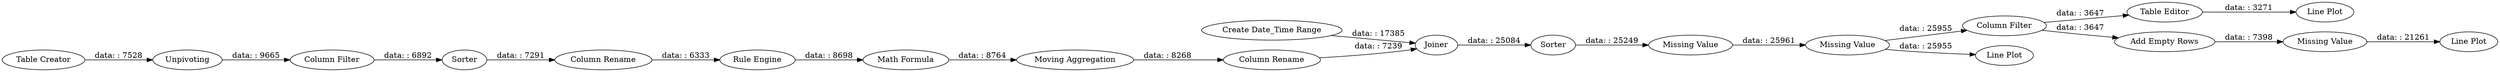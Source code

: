 digraph {
	"-6963904800074141793_12" [label=Joiner]
	"-6963904800074141793_22" [label="Table Editor"]
	"-6963904800074141793_11" [label="Math Formula"]
	"-6963904800074141793_9" [label="Rule Engine"]
	"-6963904800074141793_6" [label=Sorter]
	"-6963904800074141793_14" [label=Sorter]
	"-6963904800074141793_15" [label="Missing Value"]
	"-6963904800074141793_13" [label="Moving Aggregation"]
	"-6963904800074141793_1" [label="Table Creator"]
	"-6963904800074141793_5" [label=Unpivoting]
	"-6963904800074141793_3" [label="Create Date_Time Range"]
	"-6963904800074141793_20" [label="Column Filter"]
	"-6963904800074141793_18" [label="Column Rename"]
	"-6963904800074141793_25" [label="Line Plot"]
	"-6963904800074141793_23" [label="Add Empty Rows"]
	"-6963904800074141793_19" [label="Line Plot"]
	"-6963904800074141793_24" [label="Missing Value"]
	"-6963904800074141793_7" [label="Column Filter"]
	"-6963904800074141793_16" [label="Missing Value"]
	"-6963904800074141793_21" [label="Line Plot"]
	"-6963904800074141793_8" [label="Column Rename"]
	"-6963904800074141793_24" -> "-6963904800074141793_25" [label="data: : 21261"]
	"-6963904800074141793_5" -> "-6963904800074141793_7" [label="data: : 9665"]
	"-6963904800074141793_8" -> "-6963904800074141793_9" [label="data: : 6333"]
	"-6963904800074141793_9" -> "-6963904800074141793_11" [label="data: : 8698"]
	"-6963904800074141793_7" -> "-6963904800074141793_6" [label="data: : 6892"]
	"-6963904800074141793_18" -> "-6963904800074141793_12" [label="data: : 7239"]
	"-6963904800074141793_15" -> "-6963904800074141793_16" [label="data: : 25961"]
	"-6963904800074141793_20" -> "-6963904800074141793_23" [label="data: : 3647"]
	"-6963904800074141793_20" -> "-6963904800074141793_22" [label="data: : 3647"]
	"-6963904800074141793_14" -> "-6963904800074141793_15" [label="data: : 25249"]
	"-6963904800074141793_1" -> "-6963904800074141793_5" [label="data: : 7528"]
	"-6963904800074141793_13" -> "-6963904800074141793_18" [label="data: : 8268"]
	"-6963904800074141793_22" -> "-6963904800074141793_21" [label="data: : 3271"]
	"-6963904800074141793_3" -> "-6963904800074141793_12" [label="data: : 17385"]
	"-6963904800074141793_11" -> "-6963904800074141793_13" [label="data: : 8764"]
	"-6963904800074141793_16" -> "-6963904800074141793_19" [label="data: : 25955"]
	"-6963904800074141793_12" -> "-6963904800074141793_14" [label="data: : 25084"]
	"-6963904800074141793_23" -> "-6963904800074141793_24" [label="data: : 7398"]
	"-6963904800074141793_16" -> "-6963904800074141793_20" [label="data: : 25955"]
	"-6963904800074141793_6" -> "-6963904800074141793_8" [label="data: : 7291"]
	rankdir=LR
}
